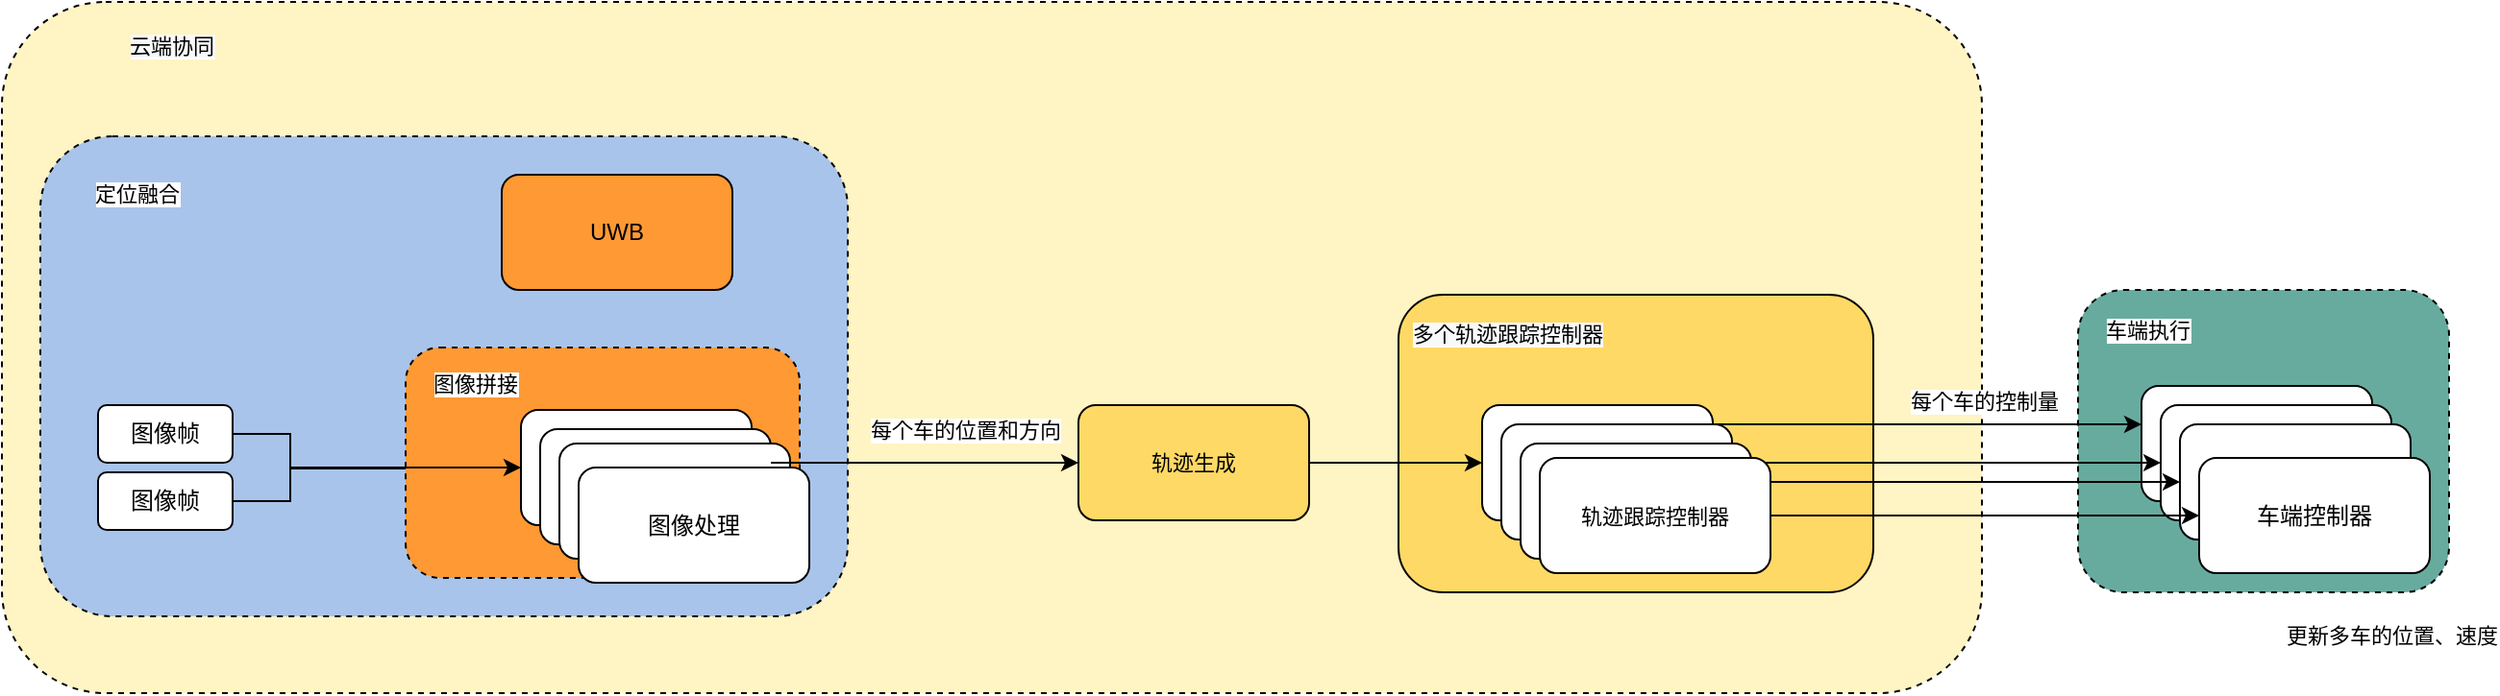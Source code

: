 <mxfile version="18.1.3" type="github">
  <diagram id="C5RBs43oDa-KdzZeNtuy" name="Page-1">
    <mxGraphModel dx="2012" dy="635" grid="1" gridSize="10" guides="1" tooltips="1" connect="1" arrows="1" fold="1" page="1" pageScale="1" pageWidth="827" pageHeight="1169" math="0" shadow="0">
      <root>
        <mxCell id="WIyWlLk6GJQsqaUBKTNV-0" />
        <mxCell id="WIyWlLk6GJQsqaUBKTNV-1" parent="WIyWlLk6GJQsqaUBKTNV-0" />
        <mxCell id="uidQn7aX6IMco-HK_xmi-17" value="" style="rounded=1;whiteSpace=wrap;html=1;dashed=1;fillColor=#FFF4C3;" vertex="1" parent="WIyWlLk6GJQsqaUBKTNV-1">
          <mxGeometry x="-550" y="70" width="1030" height="360" as="geometry" />
        </mxCell>
        <mxCell id="JirO6FZ4X6iLIs8MiR3D-36" value="" style="rounded=1;whiteSpace=wrap;html=1;dashed=1;fillColor=#67AB9F;" parent="WIyWlLk6GJQsqaUBKTNV-1" vertex="1">
          <mxGeometry x="530" y="220" width="193" height="157.5" as="geometry" />
        </mxCell>
        <mxCell id="JirO6FZ4X6iLIs8MiR3D-25" value="" style="rounded=1;whiteSpace=wrap;html=1;dashed=1;fillColor=#A9C4EB;" parent="WIyWlLk6GJQsqaUBKTNV-1" vertex="1">
          <mxGeometry x="-530" y="140" width="420" height="250" as="geometry" />
        </mxCell>
        <mxCell id="JirO6FZ4X6iLIs8MiR3D-34" style="edgeStyle=orthogonalEdgeStyle;rounded=0;orthogonalLoop=1;jettySize=auto;html=1;exitX=1;exitY=0.5;exitDx=0;exitDy=0;" parent="WIyWlLk6GJQsqaUBKTNV-1" source="WIyWlLk6GJQsqaUBKTNV-3" target="JirO6FZ4X6iLIs8MiR3D-18" edge="1">
          <mxGeometry relative="1" as="geometry">
            <Array as="points">
              <mxPoint x="-400" y="295" />
              <mxPoint x="-400" y="313" />
            </Array>
          </mxGeometry>
        </mxCell>
        <mxCell id="WIyWlLk6GJQsqaUBKTNV-3" value="图像帧" style="rounded=1;whiteSpace=wrap;html=1;fontSize=12;glass=0;strokeWidth=1;shadow=0;" parent="WIyWlLk6GJQsqaUBKTNV-1" vertex="1">
          <mxGeometry x="-500" y="280" width="70" height="30" as="geometry" />
        </mxCell>
        <mxCell id="JirO6FZ4X6iLIs8MiR3D-30" value="" style="rounded=1;whiteSpace=wrap;html=1;dashed=1;fillColor=#FF9933;" parent="WIyWlLk6GJQsqaUBKTNV-1" vertex="1">
          <mxGeometry x="-340" y="250" width="205" height="120" as="geometry" />
        </mxCell>
        <mxCell id="JirO6FZ4X6iLIs8MiR3D-35" style="edgeStyle=orthogonalEdgeStyle;rounded=0;orthogonalLoop=1;jettySize=auto;html=1;exitX=1;exitY=0.5;exitDx=0;exitDy=0;entryX=0;entryY=0.5;entryDx=0;entryDy=0;" parent="WIyWlLk6GJQsqaUBKTNV-1" source="JirO6FZ4X6iLIs8MiR3D-4" target="JirO6FZ4X6iLIs8MiR3D-18" edge="1">
          <mxGeometry relative="1" as="geometry">
            <Array as="points">
              <mxPoint x="-400" y="330" />
              <mxPoint x="-400" y="313" />
            </Array>
          </mxGeometry>
        </mxCell>
        <mxCell id="JirO6FZ4X6iLIs8MiR3D-4" value="图像帧" style="rounded=1;whiteSpace=wrap;html=1;fontSize=12;glass=0;strokeWidth=1;shadow=0;" parent="WIyWlLk6GJQsqaUBKTNV-1" vertex="1">
          <mxGeometry x="-500" y="315" width="70" height="30" as="geometry" />
        </mxCell>
        <mxCell id="JirO6FZ4X6iLIs8MiR3D-7" value="" style="rounded=1;whiteSpace=wrap;html=1;fillColor=#FFD966;" parent="WIyWlLk6GJQsqaUBKTNV-1" vertex="1">
          <mxGeometry x="176.5" y="222.5" width="247" height="155" as="geometry" />
        </mxCell>
        <mxCell id="JirO6FZ4X6iLIs8MiR3D-11" value="&lt;span style=&quot;&quot;&gt;车端控制器&lt;/span&gt;" style="rounded=1;whiteSpace=wrap;html=1;" parent="WIyWlLk6GJQsqaUBKTNV-1" vertex="1">
          <mxGeometry x="563" y="270" width="120" height="60" as="geometry" />
        </mxCell>
        <mxCell id="JirO6FZ4X6iLIs8MiR3D-15" value="&lt;span style=&quot;&quot;&gt;车端控制器&lt;/span&gt;" style="rounded=1;whiteSpace=wrap;html=1;" parent="WIyWlLk6GJQsqaUBKTNV-1" vertex="1">
          <mxGeometry x="573" y="280" width="120" height="60" as="geometry" />
        </mxCell>
        <mxCell id="JirO6FZ4X6iLIs8MiR3D-16" value="&lt;span style=&quot;&quot;&gt;车端控制器&lt;/span&gt;" style="rounded=1;whiteSpace=wrap;html=1;" parent="WIyWlLk6GJQsqaUBKTNV-1" vertex="1">
          <mxGeometry x="583" y="290" width="120" height="60" as="geometry" />
        </mxCell>
        <mxCell id="JirO6FZ4X6iLIs8MiR3D-17" value="&lt;span style=&quot;&quot;&gt;车端控制器&lt;/span&gt;" style="rounded=1;whiteSpace=wrap;html=1;" parent="WIyWlLk6GJQsqaUBKTNV-1" vertex="1">
          <mxGeometry x="593" y="307.5" width="120" height="60" as="geometry" />
        </mxCell>
        <mxCell id="JirO6FZ4X6iLIs8MiR3D-18" value="&lt;span style=&quot;&quot;&gt;图像处理&lt;/span&gt;" style="rounded=1;whiteSpace=wrap;html=1;" parent="WIyWlLk6GJQsqaUBKTNV-1" vertex="1">
          <mxGeometry x="-280" y="282.5" width="120" height="60" as="geometry" />
        </mxCell>
        <mxCell id="JirO6FZ4X6iLIs8MiR3D-19" value="&lt;span style=&quot;&quot;&gt;图像处理&lt;/span&gt;" style="rounded=1;whiteSpace=wrap;html=1;" parent="WIyWlLk6GJQsqaUBKTNV-1" vertex="1">
          <mxGeometry x="-270" y="292.5" width="120" height="60" as="geometry" />
        </mxCell>
        <mxCell id="JirO6FZ4X6iLIs8MiR3D-20" value="&lt;span style=&quot;&quot;&gt;图像处理&lt;/span&gt;" style="rounded=1;whiteSpace=wrap;html=1;" parent="WIyWlLk6GJQsqaUBKTNV-1" vertex="1">
          <mxGeometry x="-260" y="300" width="120" height="60" as="geometry" />
        </mxCell>
        <mxCell id="JirO6FZ4X6iLIs8MiR3D-23" value="更新多车的位置、速度" style="edgeLabel;html=1;align=center;verticalAlign=middle;resizable=0;points=[];" parent="WIyWlLk6GJQsqaUBKTNV-1" vertex="1" connectable="0">
          <mxGeometry x="693" y="400" as="geometry" />
        </mxCell>
        <mxCell id="JirO6FZ4X6iLIs8MiR3D-24" value="UWB" style="rounded=1;whiteSpace=wrap;html=1;fillColor=#FF9933;" parent="WIyWlLk6GJQsqaUBKTNV-1" vertex="1">
          <mxGeometry x="-290" y="160" width="120" height="60" as="geometry" />
        </mxCell>
        <mxCell id="JirO6FZ4X6iLIs8MiR3D-26" value="定位融合" style="edgeLabel;html=1;align=center;verticalAlign=middle;resizable=0;points=[];" parent="WIyWlLk6GJQsqaUBKTNV-1" vertex="1" connectable="0">
          <mxGeometry x="-480" y="170" as="geometry" />
        </mxCell>
        <mxCell id="JirO6FZ4X6iLIs8MiR3D-31" value="图像拼接" style="edgeLabel;html=1;align=center;verticalAlign=middle;resizable=0;points=[];" parent="WIyWlLk6GJQsqaUBKTNV-1" vertex="1" connectable="0">
          <mxGeometry x="-300" y="265" as="geometry">
            <mxPoint x="-4" y="4" as="offset" />
          </mxGeometry>
        </mxCell>
        <mxCell id="uidQn7aX6IMco-HK_xmi-8" style="edgeStyle=orthogonalEdgeStyle;rounded=0;orthogonalLoop=1;jettySize=auto;html=1;entryX=0;entryY=0.5;entryDx=0;entryDy=0;" edge="1" parent="WIyWlLk6GJQsqaUBKTNV-1" source="JirO6FZ4X6iLIs8MiR3D-19" target="uidQn7aX6IMco-HK_xmi-15">
          <mxGeometry relative="1" as="geometry">
            <Array as="points">
              <mxPoint y="310" />
            </Array>
          </mxGeometry>
        </mxCell>
        <mxCell id="uidQn7aX6IMco-HK_xmi-9" value="每个车的位置和方向" style="edgeLabel;html=1;align=center;verticalAlign=middle;resizable=0;points=[];" vertex="1" connectable="0" parent="uidQn7aX6IMco-HK_xmi-8">
          <mxGeometry x="-0.156" y="3" relative="1" as="geometry">
            <mxPoint x="33" y="-14" as="offset" />
          </mxGeometry>
        </mxCell>
        <mxCell id="JirO6FZ4X6iLIs8MiR3D-32" value="&lt;span style=&quot;&quot;&gt;图像处理&lt;/span&gt;" style="rounded=1;whiteSpace=wrap;html=1;" parent="WIyWlLk6GJQsqaUBKTNV-1" vertex="1">
          <mxGeometry x="-250" y="312.5" width="120" height="60" as="geometry" />
        </mxCell>
        <mxCell id="JirO6FZ4X6iLIs8MiR3D-37" value="车端执行" style="edgeLabel;html=1;align=center;verticalAlign=middle;resizable=0;points=[];" parent="WIyWlLk6GJQsqaUBKTNV-1" vertex="1" connectable="0">
          <mxGeometry x="573" y="240" as="geometry">
            <mxPoint x="-7" y="1" as="offset" />
          </mxGeometry>
        </mxCell>
        <mxCell id="uidQn7aX6IMco-HK_xmi-1" value="&lt;span style=&quot;background-color: rgb(248, 249, 250);&quot;&gt;多个轨迹跟踪控制器&lt;/span&gt;" style="edgeLabel;html=1;align=center;verticalAlign=middle;resizable=0;points=[];" vertex="1" connectable="0" parent="WIyWlLk6GJQsqaUBKTNV-1">
          <mxGeometry x="230" y="240" as="geometry">
            <mxPoint x="3" y="3" as="offset" />
          </mxGeometry>
        </mxCell>
        <mxCell id="uidQn7aX6IMco-HK_xmi-3" value="&lt;span style=&quot;font-size: 11px;&quot;&gt;轨迹跟踪控制器&lt;/span&gt;" style="rounded=1;whiteSpace=wrap;html=1;" vertex="1" parent="WIyWlLk6GJQsqaUBKTNV-1">
          <mxGeometry x="220" y="280" width="120" height="60" as="geometry" />
        </mxCell>
        <mxCell id="uidQn7aX6IMco-HK_xmi-4" value="&lt;span style=&quot;font-size: 11px;&quot;&gt;轨迹跟踪控制器&lt;/span&gt;" style="rounded=1;whiteSpace=wrap;html=1;" vertex="1" parent="WIyWlLk6GJQsqaUBKTNV-1">
          <mxGeometry x="230" y="290" width="120" height="60" as="geometry" />
        </mxCell>
        <mxCell id="uidQn7aX6IMco-HK_xmi-5" value="&lt;span style=&quot;font-size: 11px;&quot;&gt;轨迹跟踪控制器&lt;/span&gt;" style="rounded=1;whiteSpace=wrap;html=1;" vertex="1" parent="WIyWlLk6GJQsqaUBKTNV-1">
          <mxGeometry x="240" y="300" width="120" height="60" as="geometry" />
        </mxCell>
        <mxCell id="uidQn7aX6IMco-HK_xmi-12" style="edgeStyle=orthogonalEdgeStyle;rounded=0;orthogonalLoop=1;jettySize=auto;html=1;entryX=0;entryY=0.5;entryDx=0;entryDy=0;" edge="1" parent="WIyWlLk6GJQsqaUBKTNV-1" source="uidQn7aX6IMco-HK_xmi-4" target="JirO6FZ4X6iLIs8MiR3D-15">
          <mxGeometry relative="1" as="geometry">
            <Array as="points">
              <mxPoint x="400" y="310" />
              <mxPoint x="400" y="310" />
            </Array>
          </mxGeometry>
        </mxCell>
        <mxCell id="uidQn7aX6IMco-HK_xmi-13" style="edgeStyle=orthogonalEdgeStyle;rounded=0;orthogonalLoop=1;jettySize=auto;html=1;" edge="1" parent="WIyWlLk6GJQsqaUBKTNV-1" source="uidQn7aX6IMco-HK_xmi-5" target="JirO6FZ4X6iLIs8MiR3D-16">
          <mxGeometry relative="1" as="geometry">
            <Array as="points">
              <mxPoint x="420" y="320" />
              <mxPoint x="420" y="320" />
            </Array>
          </mxGeometry>
        </mxCell>
        <mxCell id="uidQn7aX6IMco-HK_xmi-14" style="edgeStyle=orthogonalEdgeStyle;rounded=0;orthogonalLoop=1;jettySize=auto;html=1;exitX=1;exitY=0.5;exitDx=0;exitDy=0;" edge="1" parent="WIyWlLk6GJQsqaUBKTNV-1" source="uidQn7aX6IMco-HK_xmi-6" target="JirO6FZ4X6iLIs8MiR3D-17">
          <mxGeometry relative="1" as="geometry" />
        </mxCell>
        <mxCell id="uidQn7aX6IMco-HK_xmi-6" value="&lt;span style=&quot;font-size: 11px;&quot;&gt;轨迹跟踪控制器&lt;/span&gt;" style="rounded=1;whiteSpace=wrap;html=1;" vertex="1" parent="WIyWlLk6GJQsqaUBKTNV-1">
          <mxGeometry x="250" y="307.5" width="120" height="60" as="geometry" />
        </mxCell>
        <mxCell id="uidQn7aX6IMco-HK_xmi-10" value="每个车的控制量" style="edgeLabel;html=1;align=center;verticalAlign=middle;resizable=0;points=[];" vertex="1" connectable="0" parent="WIyWlLk6GJQsqaUBKTNV-1">
          <mxGeometry x="479.998" y="282.5" as="geometry">
            <mxPoint x="1" y="-5" as="offset" />
          </mxGeometry>
        </mxCell>
        <mxCell id="uidQn7aX6IMco-HK_xmi-0" style="edgeStyle=orthogonalEdgeStyle;rounded=0;orthogonalLoop=1;jettySize=auto;html=1;" edge="1" parent="WIyWlLk6GJQsqaUBKTNV-1" source="uidQn7aX6IMco-HK_xmi-3" target="JirO6FZ4X6iLIs8MiR3D-11">
          <mxGeometry relative="1" as="geometry">
            <Array as="points">
              <mxPoint x="490" y="290" />
              <mxPoint x="490" y="290" />
            </Array>
          </mxGeometry>
        </mxCell>
        <mxCell id="uidQn7aX6IMco-HK_xmi-16" style="edgeStyle=orthogonalEdgeStyle;rounded=0;orthogonalLoop=1;jettySize=auto;html=1;" edge="1" parent="WIyWlLk6GJQsqaUBKTNV-1" source="uidQn7aX6IMco-HK_xmi-15" target="uidQn7aX6IMco-HK_xmi-3">
          <mxGeometry relative="1" as="geometry" />
        </mxCell>
        <mxCell id="uidQn7aX6IMco-HK_xmi-15" value="&lt;span style=&quot;font-size: 11px;&quot;&gt;轨迹生成&lt;/span&gt;" style="rounded=1;whiteSpace=wrap;html=1;fillColor=#FFD966;" vertex="1" parent="WIyWlLk6GJQsqaUBKTNV-1">
          <mxGeometry x="10" y="280" width="120" height="60" as="geometry" />
        </mxCell>
        <mxCell id="uidQn7aX6IMco-HK_xmi-18" value="&lt;span style=&quot;background-color: rgb(248, 249, 250);&quot;&gt;云端协同&lt;/span&gt;" style="edgeLabel;html=1;align=center;verticalAlign=middle;resizable=0;points=[];" vertex="1" connectable="0" parent="WIyWlLk6GJQsqaUBKTNV-1">
          <mxGeometry x="-465" y="90" as="geometry">
            <mxPoint x="3" y="3" as="offset" />
          </mxGeometry>
        </mxCell>
      </root>
    </mxGraphModel>
  </diagram>
</mxfile>

